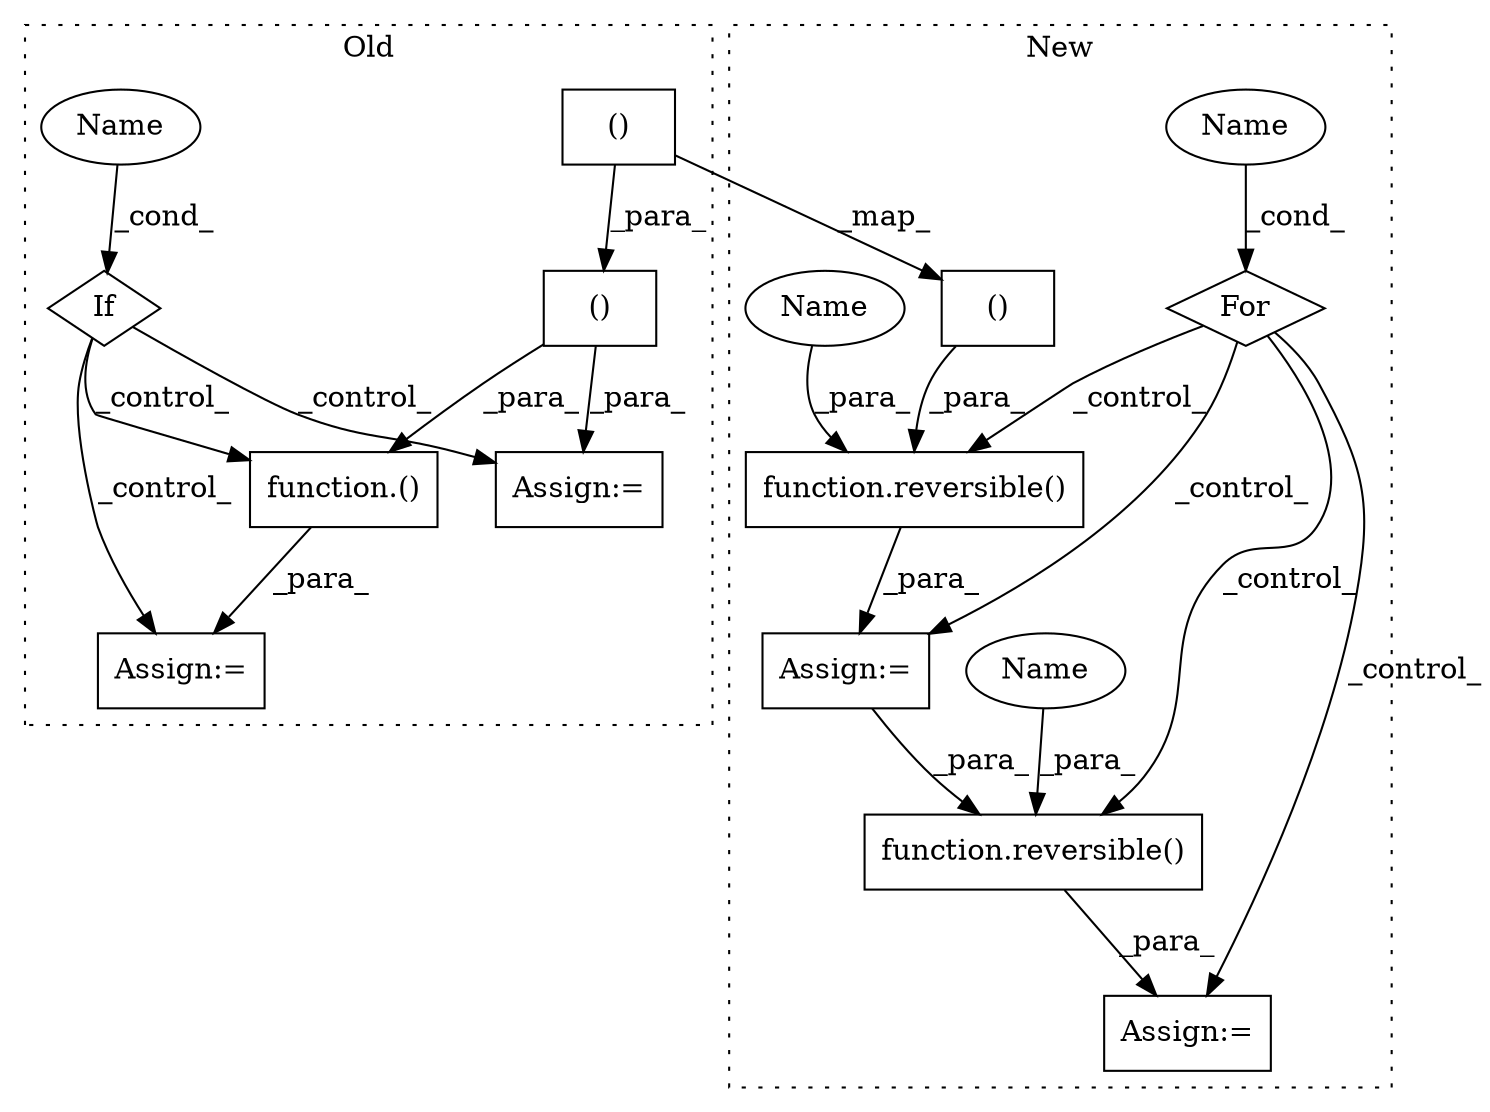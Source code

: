 digraph G {
subgraph cluster0 {
1 [label="If" a="96" s="11770" l="3" shape="diamond"];
4 [label="function.()" a="75" s="11808,11827" l="10,1" shape="box"];
9 [label="Name" a="87" s="11773" l="19" shape="ellipse"];
10 [label="Assign:=" a="68" s="11805" l="3" shape="box"];
11 [label="Assign:=" a="68" s="11850" l="3" shape="box"];
12 [label="()" a="54" s="11741" l="24" shape="box"];
14 [label="()" a="54" s="11747" l="17" shape="box"];
label = "Old";
style="dotted";
}
subgraph cluster1 {
2 [label="function.reversible()" a="75" s="10361,10419" l="11,1" shape="box"];
3 [label="function.reversible()" a="75" s="10565,10607" l="11,1" shape="box"];
5 [label="Name" a="87" s="10313" l="1" shape="ellipse"];
6 [label="For" a="107" s="10309,10345" l="4,10" shape="diamond"];
7 [label="Assign:=" a="68" s="10358" l="3" shape="box"];
8 [label="Assign:=" a="68" s="10562" l="3" shape="box"];
13 [label="()" a="54" s="10287" l="17" shape="box"];
15 [label="Name" a="87" s="10576" l="3" shape="ellipse"];
16 [label="Name" a="87" s="10372" l="3" shape="ellipse"];
label = "New";
style="dotted";
}
1 -> 11 [label="_control_"];
1 -> 4 [label="_control_"];
1 -> 10 [label="_control_"];
2 -> 7 [label="_para_"];
3 -> 8 [label="_para_"];
4 -> 10 [label="_para_"];
5 -> 6 [label="_cond_"];
6 -> 7 [label="_control_"];
6 -> 3 [label="_control_"];
6 -> 2 [label="_control_"];
6 -> 8 [label="_control_"];
7 -> 3 [label="_para_"];
9 -> 1 [label="_cond_"];
12 -> 4 [label="_para_"];
12 -> 11 [label="_para_"];
13 -> 2 [label="_para_"];
14 -> 12 [label="_para_"];
14 -> 13 [label="_map_"];
15 -> 3 [label="_para_"];
16 -> 2 [label="_para_"];
}